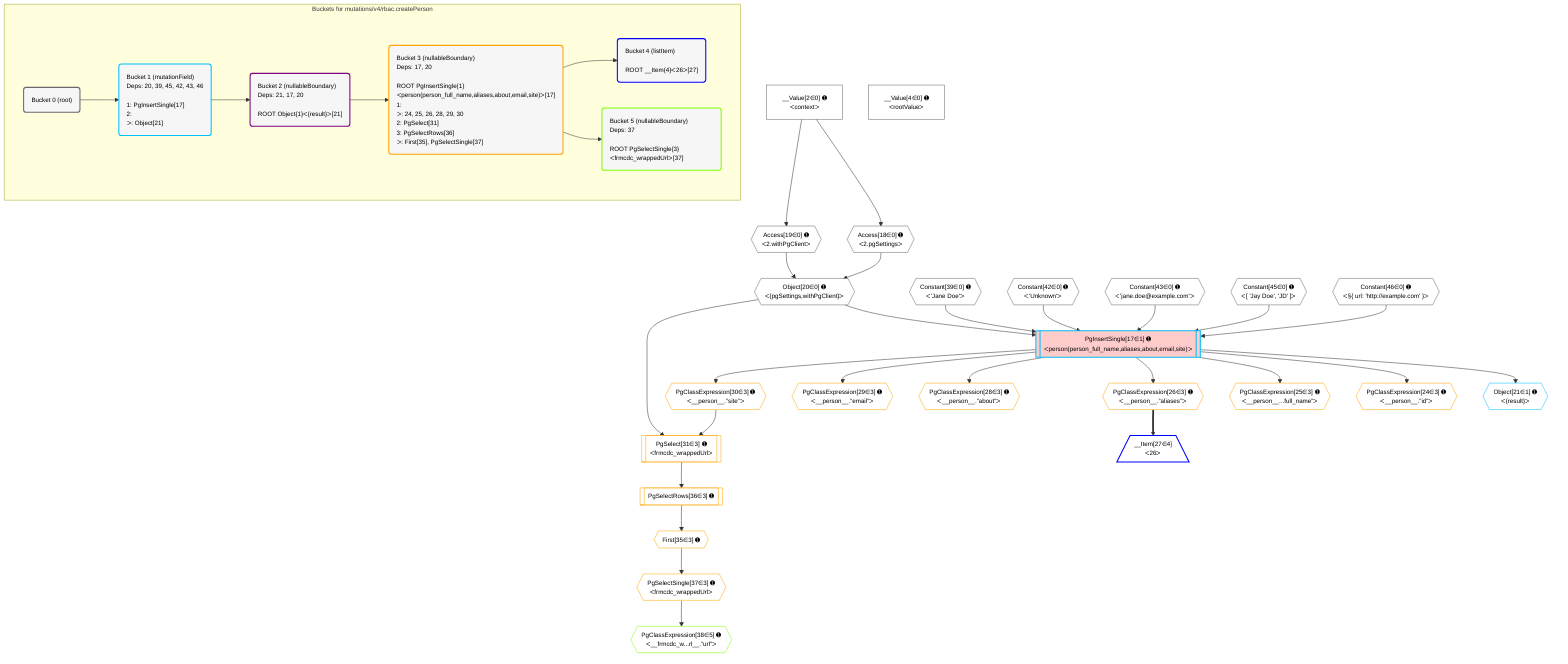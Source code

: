 %%{init: {'themeVariables': { 'fontSize': '12px'}}}%%
graph TD
    classDef path fill:#eee,stroke:#000,color:#000
    classDef plan fill:#fff,stroke-width:1px,color:#000
    classDef itemplan fill:#fff,stroke-width:2px,color:#000
    classDef unbatchedplan fill:#dff,stroke-width:1px,color:#000
    classDef sideeffectplan fill:#fcc,stroke-width:2px,color:#000
    classDef bucket fill:#f6f6f6,color:#000,stroke-width:2px,text-align:left


    %% plan dependencies
    Object20{{"Object[20∈0] ➊<br />ᐸ{pgSettings,withPgClient}ᐳ"}}:::plan
    Access18{{"Access[18∈0] ➊<br />ᐸ2.pgSettingsᐳ"}}:::plan
    Access19{{"Access[19∈0] ➊<br />ᐸ2.withPgClientᐳ"}}:::plan
    Access18 & Access19 --> Object20
    __Value2["__Value[2∈0] ➊<br />ᐸcontextᐳ"]:::plan
    __Value2 --> Access18
    __Value2 --> Access19
    __Value4["__Value[4∈0] ➊<br />ᐸrootValueᐳ"]:::plan
    Constant39{{"Constant[39∈0] ➊<br />ᐸ'Jane Doe'ᐳ"}}:::plan
    Constant42{{"Constant[42∈0] ➊<br />ᐸ'Unknown'ᐳ"}}:::plan
    Constant43{{"Constant[43∈0] ➊<br />ᐸ'jane.doe@example.com'ᐳ"}}:::plan
    Constant45{{"Constant[45∈0] ➊<br />ᐸ[ 'Jay Doe', 'JD' ]ᐳ"}}:::plan
    Constant46{{"Constant[46∈0] ➊<br />ᐸ§{ url: 'http://example.com' }ᐳ"}}:::plan
    PgInsertSingle17[["PgInsertSingle[17∈1] ➊<br />ᐸperson(person_full_name,aliases,about,email,site)ᐳ"]]:::sideeffectplan
    Object20 & Constant39 & Constant45 & Constant42 & Constant43 & Constant46 --> PgInsertSingle17
    Object21{{"Object[21∈1] ➊<br />ᐸ{result}ᐳ"}}:::plan
    PgInsertSingle17 --> Object21
    PgSelect31[["PgSelect[31∈3] ➊<br />ᐸfrmcdc_wrappedUrlᐳ"]]:::plan
    PgClassExpression30{{"PgClassExpression[30∈3] ➊<br />ᐸ__person__.”site”ᐳ"}}:::plan
    Object20 & PgClassExpression30 --> PgSelect31
    PgClassExpression24{{"PgClassExpression[24∈3] ➊<br />ᐸ__person__.”id”ᐳ"}}:::plan
    PgInsertSingle17 --> PgClassExpression24
    PgClassExpression25{{"PgClassExpression[25∈3] ➊<br />ᐸ__person__...full_name”ᐳ"}}:::plan
    PgInsertSingle17 --> PgClassExpression25
    PgClassExpression26{{"PgClassExpression[26∈3] ➊<br />ᐸ__person__.”aliases”ᐳ"}}:::plan
    PgInsertSingle17 --> PgClassExpression26
    PgClassExpression28{{"PgClassExpression[28∈3] ➊<br />ᐸ__person__.”about”ᐳ"}}:::plan
    PgInsertSingle17 --> PgClassExpression28
    PgClassExpression29{{"PgClassExpression[29∈3] ➊<br />ᐸ__person__.”email”ᐳ"}}:::plan
    PgInsertSingle17 --> PgClassExpression29
    PgInsertSingle17 --> PgClassExpression30
    First35{{"First[35∈3] ➊"}}:::plan
    PgSelectRows36[["PgSelectRows[36∈3] ➊"]]:::plan
    PgSelectRows36 --> First35
    PgSelect31 --> PgSelectRows36
    PgSelectSingle37{{"PgSelectSingle[37∈3] ➊<br />ᐸfrmcdc_wrappedUrlᐳ"}}:::plan
    First35 --> PgSelectSingle37
    __Item27[/"__Item[27∈4]<br />ᐸ26ᐳ"\]:::itemplan
    PgClassExpression26 ==> __Item27
    PgClassExpression38{{"PgClassExpression[38∈5] ➊<br />ᐸ__frmcdc_w...rl__.”url”ᐳ"}}:::plan
    PgSelectSingle37 --> PgClassExpression38

    %% define steps

    subgraph "Buckets for mutations/v4/rbac.createPerson"
    Bucket0("Bucket 0 (root)"):::bucket
    classDef bucket0 stroke:#696969
    class Bucket0,__Value2,__Value4,Access18,Access19,Object20,Constant39,Constant42,Constant43,Constant45,Constant46 bucket0
    Bucket1("Bucket 1 (mutationField)<br />Deps: 20, 39, 45, 42, 43, 46<br /><br />1: PgInsertSingle[17]<br />2: <br />ᐳ: Object[21]"):::bucket
    classDef bucket1 stroke:#00bfff
    class Bucket1,PgInsertSingle17,Object21 bucket1
    Bucket2("Bucket 2 (nullableBoundary)<br />Deps: 21, 17, 20<br /><br />ROOT Object{1}ᐸ{result}ᐳ[21]"):::bucket
    classDef bucket2 stroke:#7f007f
    class Bucket2 bucket2
    Bucket3("Bucket 3 (nullableBoundary)<br />Deps: 17, 20<br /><br />ROOT PgInsertSingle{1}ᐸperson(person_full_name,aliases,about,email,site)ᐳ[17]<br />1: <br />ᐳ: 24, 25, 26, 28, 29, 30<br />2: PgSelect[31]<br />3: PgSelectRows[36]<br />ᐳ: First[35], PgSelectSingle[37]"):::bucket
    classDef bucket3 stroke:#ffa500
    class Bucket3,PgClassExpression24,PgClassExpression25,PgClassExpression26,PgClassExpression28,PgClassExpression29,PgClassExpression30,PgSelect31,First35,PgSelectRows36,PgSelectSingle37 bucket3
    Bucket4("Bucket 4 (listItem)<br /><br />ROOT __Item{4}ᐸ26ᐳ[27]"):::bucket
    classDef bucket4 stroke:#0000ff
    class Bucket4,__Item27 bucket4
    Bucket5("Bucket 5 (nullableBoundary)<br />Deps: 37<br /><br />ROOT PgSelectSingle{3}ᐸfrmcdc_wrappedUrlᐳ[37]"):::bucket
    classDef bucket5 stroke:#7fff00
    class Bucket5,PgClassExpression38 bucket5
    Bucket0 --> Bucket1
    Bucket1 --> Bucket2
    Bucket2 --> Bucket3
    Bucket3 --> Bucket4 & Bucket5
    end